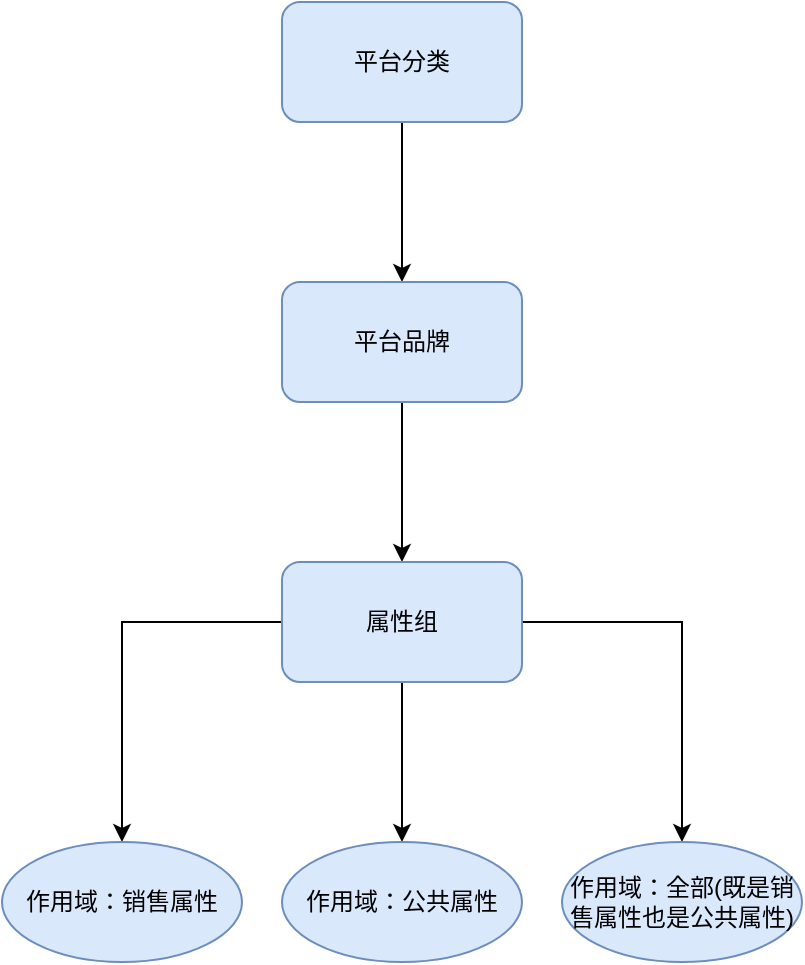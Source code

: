 <mxfile version="20.2.7" type="github">
  <diagram id="1HrxDbcBMvkZbljMACYS" name="第 1 页">
    <mxGraphModel dx="1426" dy="801" grid="1" gridSize="10" guides="1" tooltips="1" connect="1" arrows="1" fold="1" page="1" pageScale="1" pageWidth="827" pageHeight="1169" math="0" shadow="0">
      <root>
        <mxCell id="0" />
        <mxCell id="1" parent="0" />
        <mxCell id="lqqXsGYl59WGSXcuUIUg-3" value="" style="edgeStyle=orthogonalEdgeStyle;rounded=0;orthogonalLoop=1;jettySize=auto;html=1;" edge="1" parent="1" source="lqqXsGYl59WGSXcuUIUg-1" target="lqqXsGYl59WGSXcuUIUg-2">
          <mxGeometry relative="1" as="geometry" />
        </mxCell>
        <mxCell id="lqqXsGYl59WGSXcuUIUg-1" value="平台分类" style="rounded=1;whiteSpace=wrap;html=1;fillColor=#dae8fc;strokeColor=#6c8ebf;" vertex="1" parent="1">
          <mxGeometry x="320" y="140" width="120" height="60" as="geometry" />
        </mxCell>
        <mxCell id="lqqXsGYl59WGSXcuUIUg-5" value="" style="edgeStyle=orthogonalEdgeStyle;rounded=0;orthogonalLoop=1;jettySize=auto;html=1;" edge="1" parent="1" source="lqqXsGYl59WGSXcuUIUg-2" target="lqqXsGYl59WGSXcuUIUg-4">
          <mxGeometry relative="1" as="geometry" />
        </mxCell>
        <mxCell id="lqqXsGYl59WGSXcuUIUg-2" value="平台品牌" style="rounded=1;whiteSpace=wrap;html=1;fillColor=#dae8fc;strokeColor=#6c8ebf;" vertex="1" parent="1">
          <mxGeometry x="320" y="280" width="120" height="60" as="geometry" />
        </mxCell>
        <mxCell id="lqqXsGYl59WGSXcuUIUg-7" value="" style="edgeStyle=orthogonalEdgeStyle;rounded=0;orthogonalLoop=1;jettySize=auto;html=1;" edge="1" parent="1" source="lqqXsGYl59WGSXcuUIUg-4" target="lqqXsGYl59WGSXcuUIUg-6">
          <mxGeometry relative="1" as="geometry" />
        </mxCell>
        <mxCell id="lqqXsGYl59WGSXcuUIUg-9" value="" style="edgeStyle=orthogonalEdgeStyle;rounded=0;orthogonalLoop=1;jettySize=auto;html=1;" edge="1" parent="1" source="lqqXsGYl59WGSXcuUIUg-4" target="lqqXsGYl59WGSXcuUIUg-8">
          <mxGeometry relative="1" as="geometry" />
        </mxCell>
        <mxCell id="lqqXsGYl59WGSXcuUIUg-11" value="" style="edgeStyle=orthogonalEdgeStyle;rounded=0;orthogonalLoop=1;jettySize=auto;html=1;" edge="1" parent="1" source="lqqXsGYl59WGSXcuUIUg-4" target="lqqXsGYl59WGSXcuUIUg-10">
          <mxGeometry relative="1" as="geometry" />
        </mxCell>
        <mxCell id="lqqXsGYl59WGSXcuUIUg-4" value="属性组" style="rounded=1;whiteSpace=wrap;html=1;fillColor=#dae8fc;strokeColor=#6c8ebf;" vertex="1" parent="1">
          <mxGeometry x="320" y="420" width="120" height="60" as="geometry" />
        </mxCell>
        <mxCell id="lqqXsGYl59WGSXcuUIUg-6" value="作用域：销售属性" style="ellipse;whiteSpace=wrap;html=1;fillColor=#dae8fc;strokeColor=#6c8ebf;rounded=1;" vertex="1" parent="1">
          <mxGeometry x="180" y="560" width="120" height="60" as="geometry" />
        </mxCell>
        <mxCell id="lqqXsGYl59WGSXcuUIUg-8" value="作用域：全部(既是销售属性也是公共属性)" style="ellipse;whiteSpace=wrap;html=1;fillColor=#dae8fc;strokeColor=#6c8ebf;rounded=1;" vertex="1" parent="1">
          <mxGeometry x="460" y="560" width="120" height="60" as="geometry" />
        </mxCell>
        <mxCell id="lqqXsGYl59WGSXcuUIUg-10" value="作用域：公共属性" style="ellipse;whiteSpace=wrap;html=1;fillColor=#dae8fc;strokeColor=#6c8ebf;rounded=1;" vertex="1" parent="1">
          <mxGeometry x="320" y="560" width="120" height="60" as="geometry" />
        </mxCell>
      </root>
    </mxGraphModel>
  </diagram>
</mxfile>
